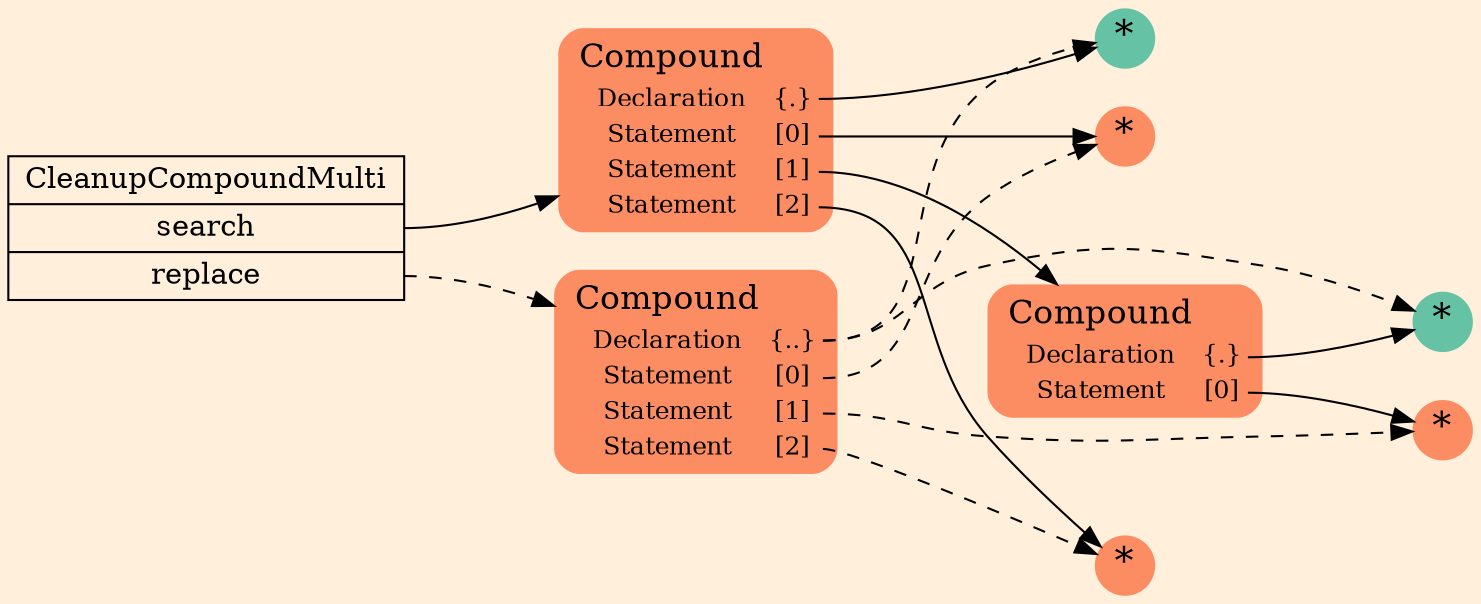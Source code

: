 digraph Inferno {
graph [
rankdir = "LR"
ranksep = 1.0
size = "14,20"
bgcolor = antiquewhite1
color = black
fontcolor = black
];
node [
];
"CR#P22-0" [
shape = "record"
fillcolor = antiquewhite1
label = "<fixed> CleanupCompoundMulti | <port0> search | <port1> replace"
style = "filled"
fontsize = "14"
color = black
fontcolor = black
];
"#B-2-276" [
shape = "plaintext"
fillcolor = "/set28/2"
label = <<TABLE BORDER="0" CELLBORDER="0" CELLSPACING="0">
 <TR>
  <TD><FONT POINT-SIZE="16.0">Compound</FONT></TD>
  <TD></TD>
 </TR>
 <TR>
  <TD>Declaration</TD>
  <TD PORT="port0">{.}</TD>
 </TR>
 <TR>
  <TD>Statement</TD>
  <TD PORT="port1">[0]</TD>
 </TR>
 <TR>
  <TD>Statement</TD>
  <TD PORT="port2">[1]</TD>
 </TR>
 <TR>
  <TD>Statement</TD>
  <TD PORT="port3">[2]</TD>
 </TR>
</TABLE>>
style = "rounded,filled"
fontsize = "12"
];
"#B-2-282" [
shape = "circle"
fillcolor = "/set28/1"
label = <*>
style = "filled"
fontsize = "18"
penwidth = 0.0
fixedsize = true
width = 0.4
height = 0.4
];
"#B-2-278" [
shape = "circle"
fillcolor = "/set28/2"
label = <*>
style = "filled"
fontsize = "18"
penwidth = 0.0
fixedsize = true
width = 0.4
height = 0.4
];
"#B-2-275" [
shape = "plaintext"
fillcolor = "/set28/2"
label = <<TABLE BORDER="0" CELLBORDER="0" CELLSPACING="0">
 <TR>
  <TD><FONT POINT-SIZE="16.0">Compound</FONT></TD>
  <TD></TD>
 </TR>
 <TR>
  <TD>Declaration</TD>
  <TD PORT="port0">{.}</TD>
 </TR>
 <TR>
  <TD>Statement</TD>
  <TD PORT="port1">[0]</TD>
 </TR>
</TABLE>>
style = "rounded,filled"
fontsize = "12"
];
"#B-2-281" [
shape = "circle"
fillcolor = "/set28/1"
label = <*>
style = "filled"
fontsize = "18"
penwidth = 0.0
fixedsize = true
width = 0.4
height = 0.4
];
"#B-2-280" [
shape = "circle"
fillcolor = "/set28/2"
label = <*>
style = "filled"
fontsize = "18"
penwidth = 0.0
fixedsize = true
width = 0.4
height = 0.4
];
"#B-2-279" [
shape = "circle"
fillcolor = "/set28/2"
label = <*>
style = "filled"
fontsize = "18"
penwidth = 0.0
fixedsize = true
width = 0.4
height = 0.4
];
"#B-2-277" [
shape = "plaintext"
fillcolor = "/set28/2"
label = <<TABLE BORDER="0" CELLBORDER="0" CELLSPACING="0">
 <TR>
  <TD><FONT POINT-SIZE="16.0">Compound</FONT></TD>
  <TD></TD>
 </TR>
 <TR>
  <TD>Declaration</TD>
  <TD PORT="port0">{..}</TD>
 </TR>
 <TR>
  <TD>Statement</TD>
  <TD PORT="port1">[0]</TD>
 </TR>
 <TR>
  <TD>Statement</TD>
  <TD PORT="port2">[1]</TD>
 </TR>
 <TR>
  <TD>Statement</TD>
  <TD PORT="port3">[2]</TD>
 </TR>
</TABLE>>
style = "rounded,filled"
fontsize = "12"
];
"CR#P22-0":port0 -> "#B-2-276" [style="solid"
color = black
fontcolor = black
];
"CR#P22-0":port1 -> "#B-2-277" [style="dashed"
color = black
fontcolor = black
];
"#B-2-276":port0 -> "#B-2-282" [style="solid"
color = black
fontcolor = black
];
"#B-2-276":port1 -> "#B-2-278" [style="solid"
color = black
fontcolor = black
];
"#B-2-276":port2 -> "#B-2-275" [style="solid"
color = black
fontcolor = black
];
"#B-2-276":port3 -> "#B-2-279" [style="solid"
color = black
fontcolor = black
];
"#B-2-275":port0 -> "#B-2-281" [style="solid"
color = black
fontcolor = black
];
"#B-2-275":port1 -> "#B-2-280" [style="solid"
color = black
fontcolor = black
];
"#B-2-277":port0 -> "#B-2-281" [style="dashed"
color = black
fontcolor = black
];
"#B-2-277":port0 -> "#B-2-282" [style="dashed"
color = black
fontcolor = black
];
"#B-2-277":port1 -> "#B-2-278" [style="dashed"
color = black
fontcolor = black
];
"#B-2-277":port2 -> "#B-2-280" [style="dashed"
color = black
fontcolor = black
];
"#B-2-277":port3 -> "#B-2-279" [style="dashed"
color = black
fontcolor = black
];
}
